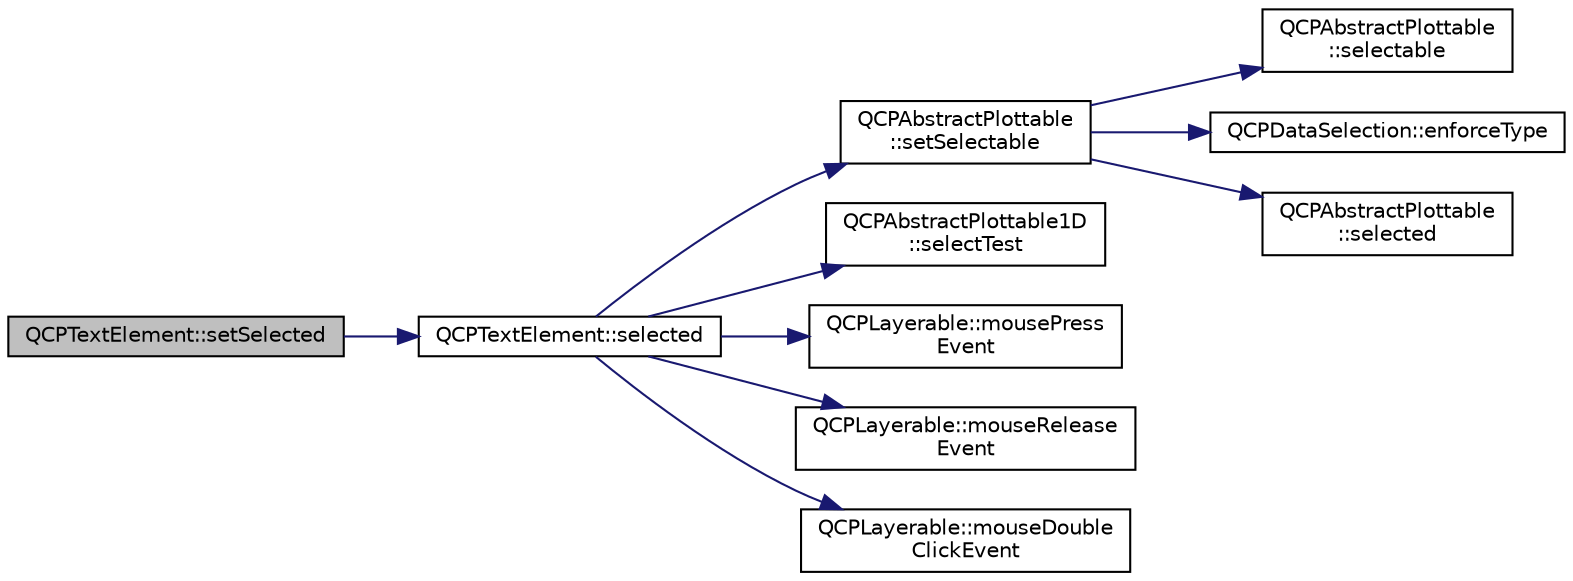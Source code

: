 digraph "QCPTextElement::setSelected"
{
  edge [fontname="Helvetica",fontsize="10",labelfontname="Helvetica",labelfontsize="10"];
  node [fontname="Helvetica",fontsize="10",shape=record];
  rankdir="LR";
  Node119 [label="QCPTextElement::setSelected",height=0.2,width=0.4,color="black", fillcolor="grey75", style="filled", fontcolor="black"];
  Node119 -> Node120 [color="midnightblue",fontsize="10",style="solid",fontname="Helvetica"];
  Node120 [label="QCPTextElement::selected",height=0.2,width=0.4,color="black", fillcolor="white", style="filled",URL="$class_q_c_p_text_element.html#a135d1ad0aa97a245b4247c3292ff551c"];
  Node120 -> Node121 [color="midnightblue",fontsize="10",style="solid",fontname="Helvetica"];
  Node121 [label="QCPAbstractPlottable\l::setSelectable",height=0.2,width=0.4,color="black", fillcolor="white", style="filled",URL="$class_q_c_p_abstract_plottable.html#ac238d6e910f976f1f30d41c2bca44ac3"];
  Node121 -> Node122 [color="midnightblue",fontsize="10",style="solid",fontname="Helvetica"];
  Node122 [label="QCPAbstractPlottable\l::selectable",height=0.2,width=0.4,color="black", fillcolor="white", style="filled",URL="$class_q_c_p_abstract_plottable.html#a016653741033bd332d1d4c3c725cc284"];
  Node121 -> Node123 [color="midnightblue",fontsize="10",style="solid",fontname="Helvetica"];
  Node123 [label="QCPDataSelection::enforceType",height=0.2,width=0.4,color="black", fillcolor="white", style="filled",URL="$class_q_c_p_data_selection.html#a17b84d852911531d229f4a76aa239a75"];
  Node121 -> Node124 [color="midnightblue",fontsize="10",style="solid",fontname="Helvetica"];
  Node124 [label="QCPAbstractPlottable\l::selected",height=0.2,width=0.4,color="black", fillcolor="white", style="filled",URL="$class_q_c_p_abstract_plottable.html#a0b3b514474fe93354fc74cfc144184b4"];
  Node120 -> Node125 [color="midnightblue",fontsize="10",style="solid",fontname="Helvetica"];
  Node125 [label="QCPAbstractPlottable1D\l::selectTest",height=0.2,width=0.4,color="black", fillcolor="white", style="filled",URL="$class_q_c_p_abstract_plottable1_d.html#a4611b43bcb6441b2154eb4f4e0a33db2"];
  Node120 -> Node126 [color="midnightblue",fontsize="10",style="solid",fontname="Helvetica"];
  Node126 [label="QCPLayerable::mousePress\lEvent",height=0.2,width=0.4,color="black", fillcolor="white", style="filled",URL="$class_q_c_p_layerable.html#af6567604818db90f4fd52822f8bc8376"];
  Node120 -> Node127 [color="midnightblue",fontsize="10",style="solid",fontname="Helvetica"];
  Node127 [label="QCPLayerable::mouseRelease\lEvent",height=0.2,width=0.4,color="black", fillcolor="white", style="filled",URL="$class_q_c_p_layerable.html#aa0d79b005686f668622bbe66ac03ba2c"];
  Node120 -> Node128 [color="midnightblue",fontsize="10",style="solid",fontname="Helvetica"];
  Node128 [label="QCPLayerable::mouseDouble\lClickEvent",height=0.2,width=0.4,color="black", fillcolor="white", style="filled",URL="$class_q_c_p_layerable.html#a4171e2e823aca242dd0279f00ed2de81"];
}
